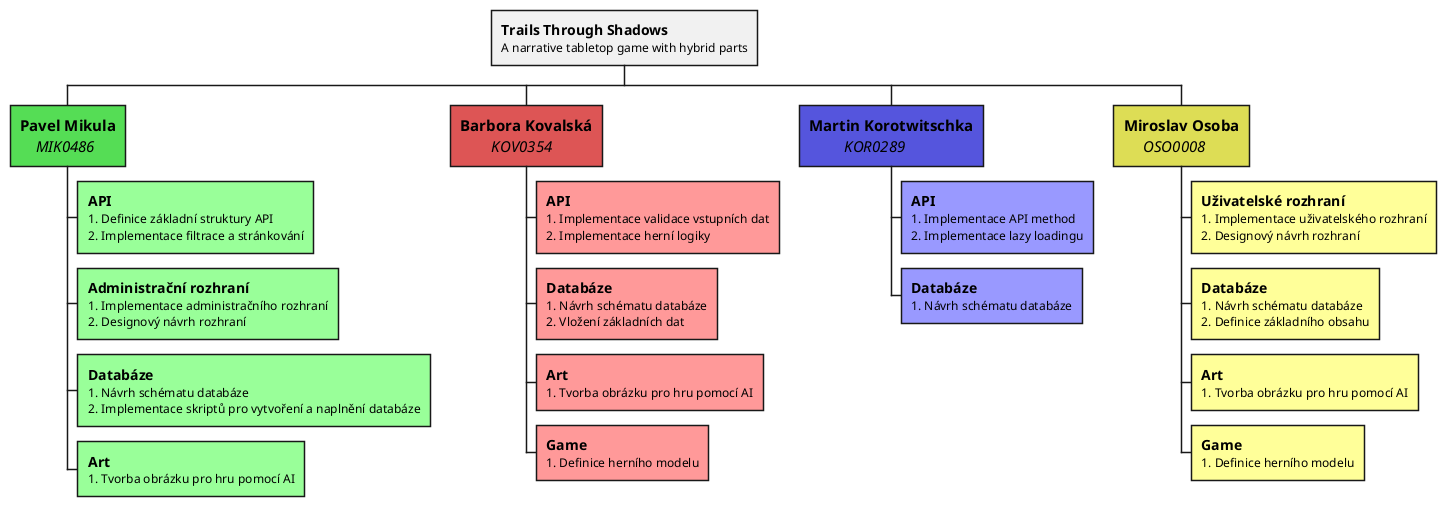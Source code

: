 @startwbs

<style>
root {
	Alignment center
}

:depth(1) {
	FontSize 15
}
</style>

*:== Trails Through Shadows
A narrative tabletop game with hybrid parts;

' ---------
**[#5d5] <b>Pavel Mikula\n    <i>MIK0486

***[#9f9]:==API
# Definice základní struktury API
# Implementace filtrace a stránkování;

***[#9f9]:==Administrační rozhraní
# Implementace administračního rozhraní
# Designový návrh rozhraní;

***[#9f9]:==Databáze
# Návrh schématu databáze
# Implementace skriptů pro vytvoření a naplnění databáze;

***[#9f9]:==Art
# Tvorba obrázku pro hru pomocí AI;

' ---------
**[#d55] <b>Barbora Kovalská\n        <i>KOV0354
***[#f99]:==API
# Implementace validace vstupních dat
# Implementace herní logiky;

***[#f99]:==Databáze
# Návrh schématu databáze
# Vložení základních dat;

***[#f99]:==Art
# Tvorba obrázku pro hru pomocí AI;

***[#f99]:==Game
# Definice herního modelu;

' ---------
**[#55d] <b>Martin Korotwitschka\n         <i>KOR0289
***[#99f]:==API
# Implementace API method
# Implementace lazy loadingu;

***[#99f]:==Databáze
# Návrh schématu databáze;

' ---------
**[#dd5] <b>Miroslav Osoba\n     <i>OSO0008 <<pink>>
***[#ff9]:==Uživatelské rozhraní
# Implementace uživatelského rozhraní
# Designový návrh rozhraní;

***[#ff9]:==Databáze
# Návrh schématu databáze
# Definice základního obsahu;

***[#ff9]:==Art
# Tvorba obrázku pro hru pomocí AI;

***[#ff9]:==Game
# Definice herního modelu;

@endwbs